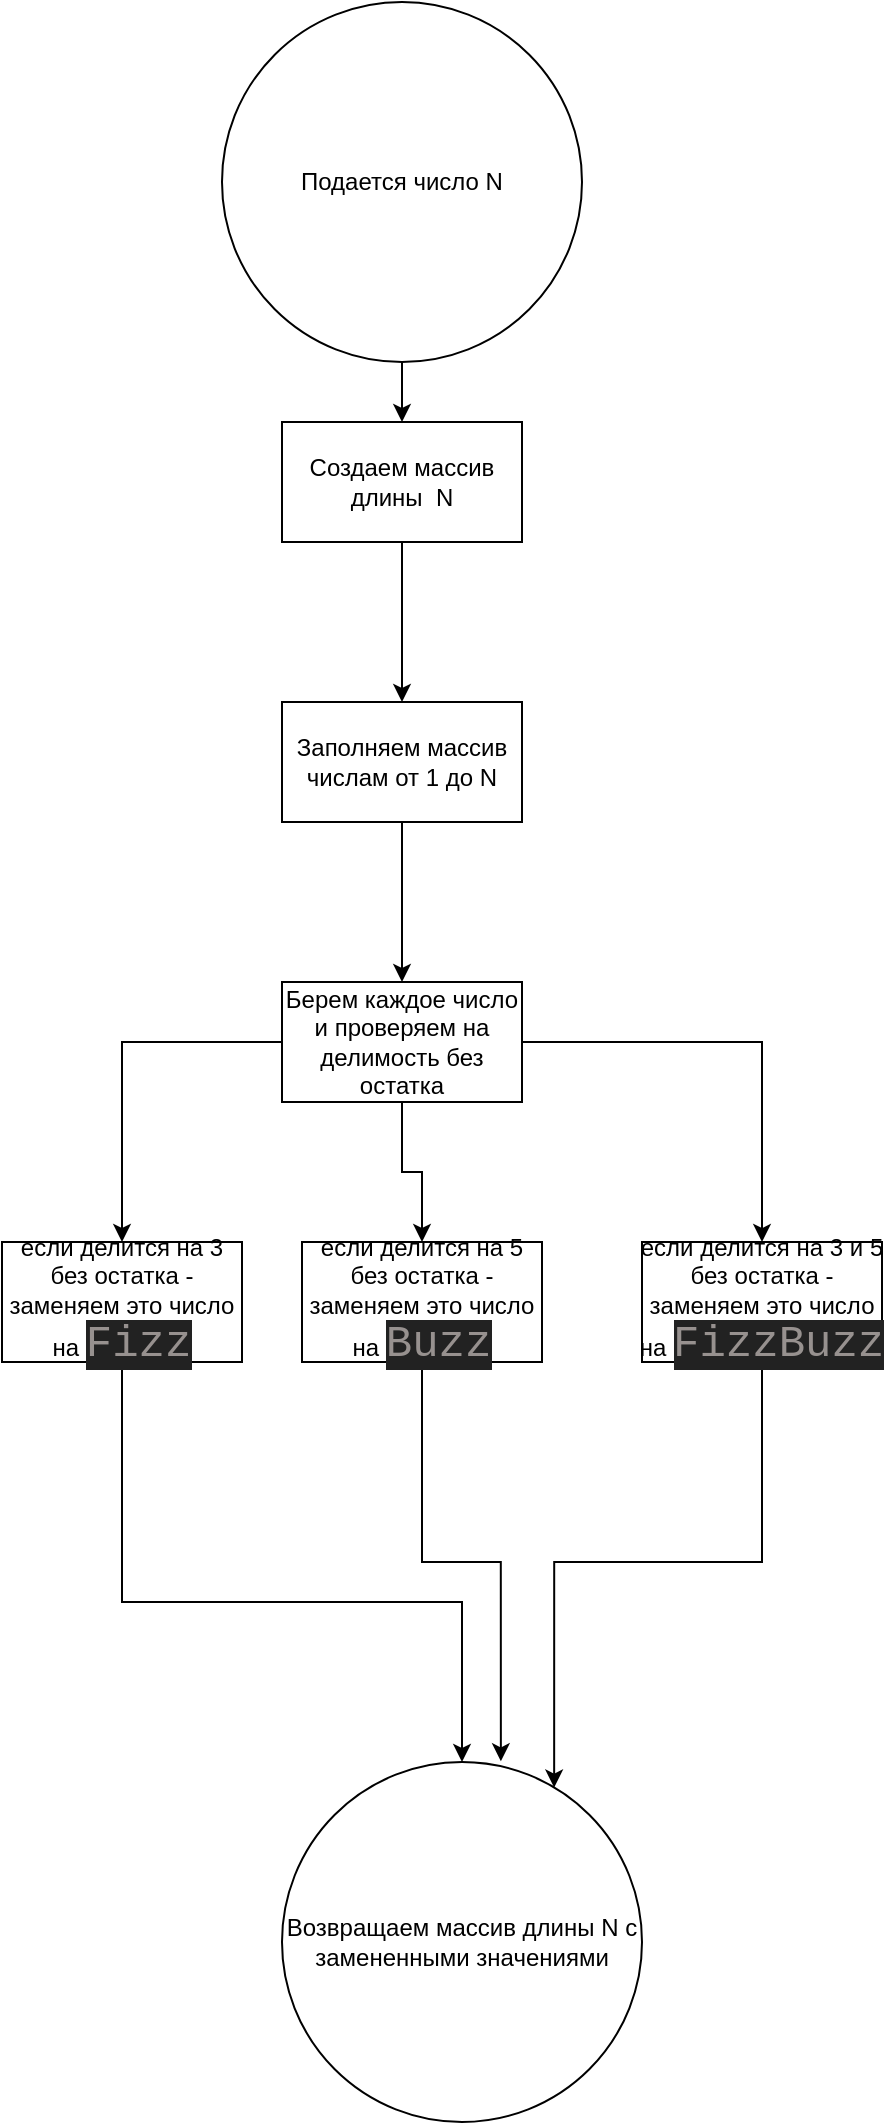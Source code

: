<mxfile version="13.10.0" type="embed">
    <diagram id="s-4EpxlCK66eqsQFJSC4" name="Страница 1">
        <mxGraphModel dx="792" dy="559" grid="1" gridSize="10" guides="1" tooltips="1" connect="1" arrows="1" fold="1" page="1" pageScale="1" pageWidth="200000" pageHeight="200000" math="0" shadow="0">
            <root>
                <mxCell id="0"/>
                <mxCell id="1" parent="0"/>
                <mxCell id="6" value="" style="edgeStyle=orthogonalEdgeStyle;rounded=0;orthogonalLoop=1;jettySize=auto;html=1;" parent="1" source="2" target="5" edge="1">
                    <mxGeometry relative="1" as="geometry"/>
                </mxCell>
                <mxCell id="2" value="Подается число N" style="ellipse;whiteSpace=wrap;html=1;aspect=fixed;" parent="1" vertex="1">
                    <mxGeometry x="710" y="190" width="180" height="180" as="geometry"/>
                </mxCell>
                <mxCell id="4" value="Возвращаем массив длины N с замененными значениями" style="ellipse;whiteSpace=wrap;html=1;aspect=fixed;" parent="1" vertex="1">
                    <mxGeometry x="740" y="1070" width="180" height="180" as="geometry"/>
                </mxCell>
                <mxCell id="8" value="" style="edgeStyle=orthogonalEdgeStyle;rounded=0;orthogonalLoop=1;jettySize=auto;html=1;" parent="1" source="5" target="7" edge="1">
                    <mxGeometry relative="1" as="geometry"/>
                </mxCell>
                <mxCell id="5" value="Создаем массив длины&amp;nbsp; N" style="whiteSpace=wrap;html=1;" parent="1" vertex="1">
                    <mxGeometry x="740" y="400" width="120" height="60" as="geometry"/>
                </mxCell>
                <mxCell id="10" value="" style="edgeStyle=orthogonalEdgeStyle;rounded=0;orthogonalLoop=1;jettySize=auto;html=1;" parent="1" source="7" target="9" edge="1">
                    <mxGeometry relative="1" as="geometry"/>
                </mxCell>
                <mxCell id="7" value="Заполняем массив числам от 1 до N" style="whiteSpace=wrap;html=1;" parent="1" vertex="1">
                    <mxGeometry x="740" y="540" width="120" height="60" as="geometry"/>
                </mxCell>
                <mxCell id="12" value="" style="edgeStyle=orthogonalEdgeStyle;rounded=0;orthogonalLoop=1;jettySize=auto;html=1;" edge="1" parent="1" source="9" target="11">
                    <mxGeometry relative="1" as="geometry"/>
                </mxCell>
                <mxCell id="14" style="edgeStyle=orthogonalEdgeStyle;rounded=0;orthogonalLoop=1;jettySize=auto;html=1;" edge="1" parent="1" source="9" target="13">
                    <mxGeometry relative="1" as="geometry"/>
                </mxCell>
                <mxCell id="17" style="edgeStyle=orthogonalEdgeStyle;rounded=0;orthogonalLoop=1;jettySize=auto;html=1;" edge="1" parent="1" source="9" target="15">
                    <mxGeometry relative="1" as="geometry"/>
                </mxCell>
                <mxCell id="9" value="Берем каждое число и проверяем на делимость без остатка" style="whiteSpace=wrap;html=1;" parent="1" vertex="1">
                    <mxGeometry x="740" y="680" width="120" height="60" as="geometry"/>
                </mxCell>
                <mxCell id="19" style="edgeStyle=orthogonalEdgeStyle;rounded=0;orthogonalLoop=1;jettySize=auto;html=1;" edge="1" parent="1" source="11" target="4">
                    <mxGeometry relative="1" as="geometry">
                        <Array as="points">
                            <mxPoint x="660" y="990"/>
                            <mxPoint x="830" y="990"/>
                        </Array>
                    </mxGeometry>
                </mxCell>
                <mxCell id="11" value="если делится на 3 без остатка - заменяем это число на&amp;nbsp;&lt;span style=&quot;color: rgb(151 , 145 , 143) ; background-color: rgb(34 , 34 , 34) ; font-family: &amp;#34;consolas&amp;#34; , &amp;#34;courier new&amp;#34; , monospace ; font-size: 22px&quot;&gt;Fizz&lt;/span&gt;" style="whiteSpace=wrap;html=1;" vertex="1" parent="1">
                    <mxGeometry x="600" y="810" width="120" height="60" as="geometry"/>
                </mxCell>
                <mxCell id="20" style="edgeStyle=orthogonalEdgeStyle;rounded=0;orthogonalLoop=1;jettySize=auto;html=1;entryX=0.608;entryY=-0.002;entryDx=0;entryDy=0;entryPerimeter=0;" edge="1" parent="1" source="13" target="4">
                    <mxGeometry relative="1" as="geometry"/>
                </mxCell>
                <mxCell id="13" value="если делится на 5 без остатка - заменяем это число на&amp;nbsp;&lt;span style=&quot;color: rgb(151 , 145 , 143) ; background-color: rgb(34 , 34 , 34) ; font-family: &amp;#34;consolas&amp;#34; , &amp;#34;courier new&amp;#34; , monospace ; font-size: 22px&quot;&gt;Buzz&lt;/span&gt;" style="whiteSpace=wrap;html=1;" vertex="1" parent="1">
                    <mxGeometry x="750" y="810" width="120" height="60" as="geometry"/>
                </mxCell>
                <mxCell id="21" style="edgeStyle=orthogonalEdgeStyle;rounded=0;orthogonalLoop=1;jettySize=auto;html=1;entryX=0.756;entryY=0.071;entryDx=0;entryDy=0;entryPerimeter=0;" edge="1" parent="1" source="15" target="4">
                    <mxGeometry relative="1" as="geometry"/>
                </mxCell>
                <mxCell id="15" value="если делится на 3 и 5 без остатка - заменяем это число на&amp;nbsp;&lt;span style=&quot;color: rgb(151 , 145 , 143) ; background-color: rgb(34 , 34 , 34) ; font-family: &amp;#34;consolas&amp;#34; , &amp;#34;courier new&amp;#34; , monospace ; font-size: 22px&quot;&gt;FizzBuzz&lt;/span&gt;" style="whiteSpace=wrap;html=1;" vertex="1" parent="1">
                    <mxGeometry x="920" y="810" width="120" height="60" as="geometry"/>
                </mxCell>
            </root>
        </mxGraphModel>
    </diagram>
</mxfile>